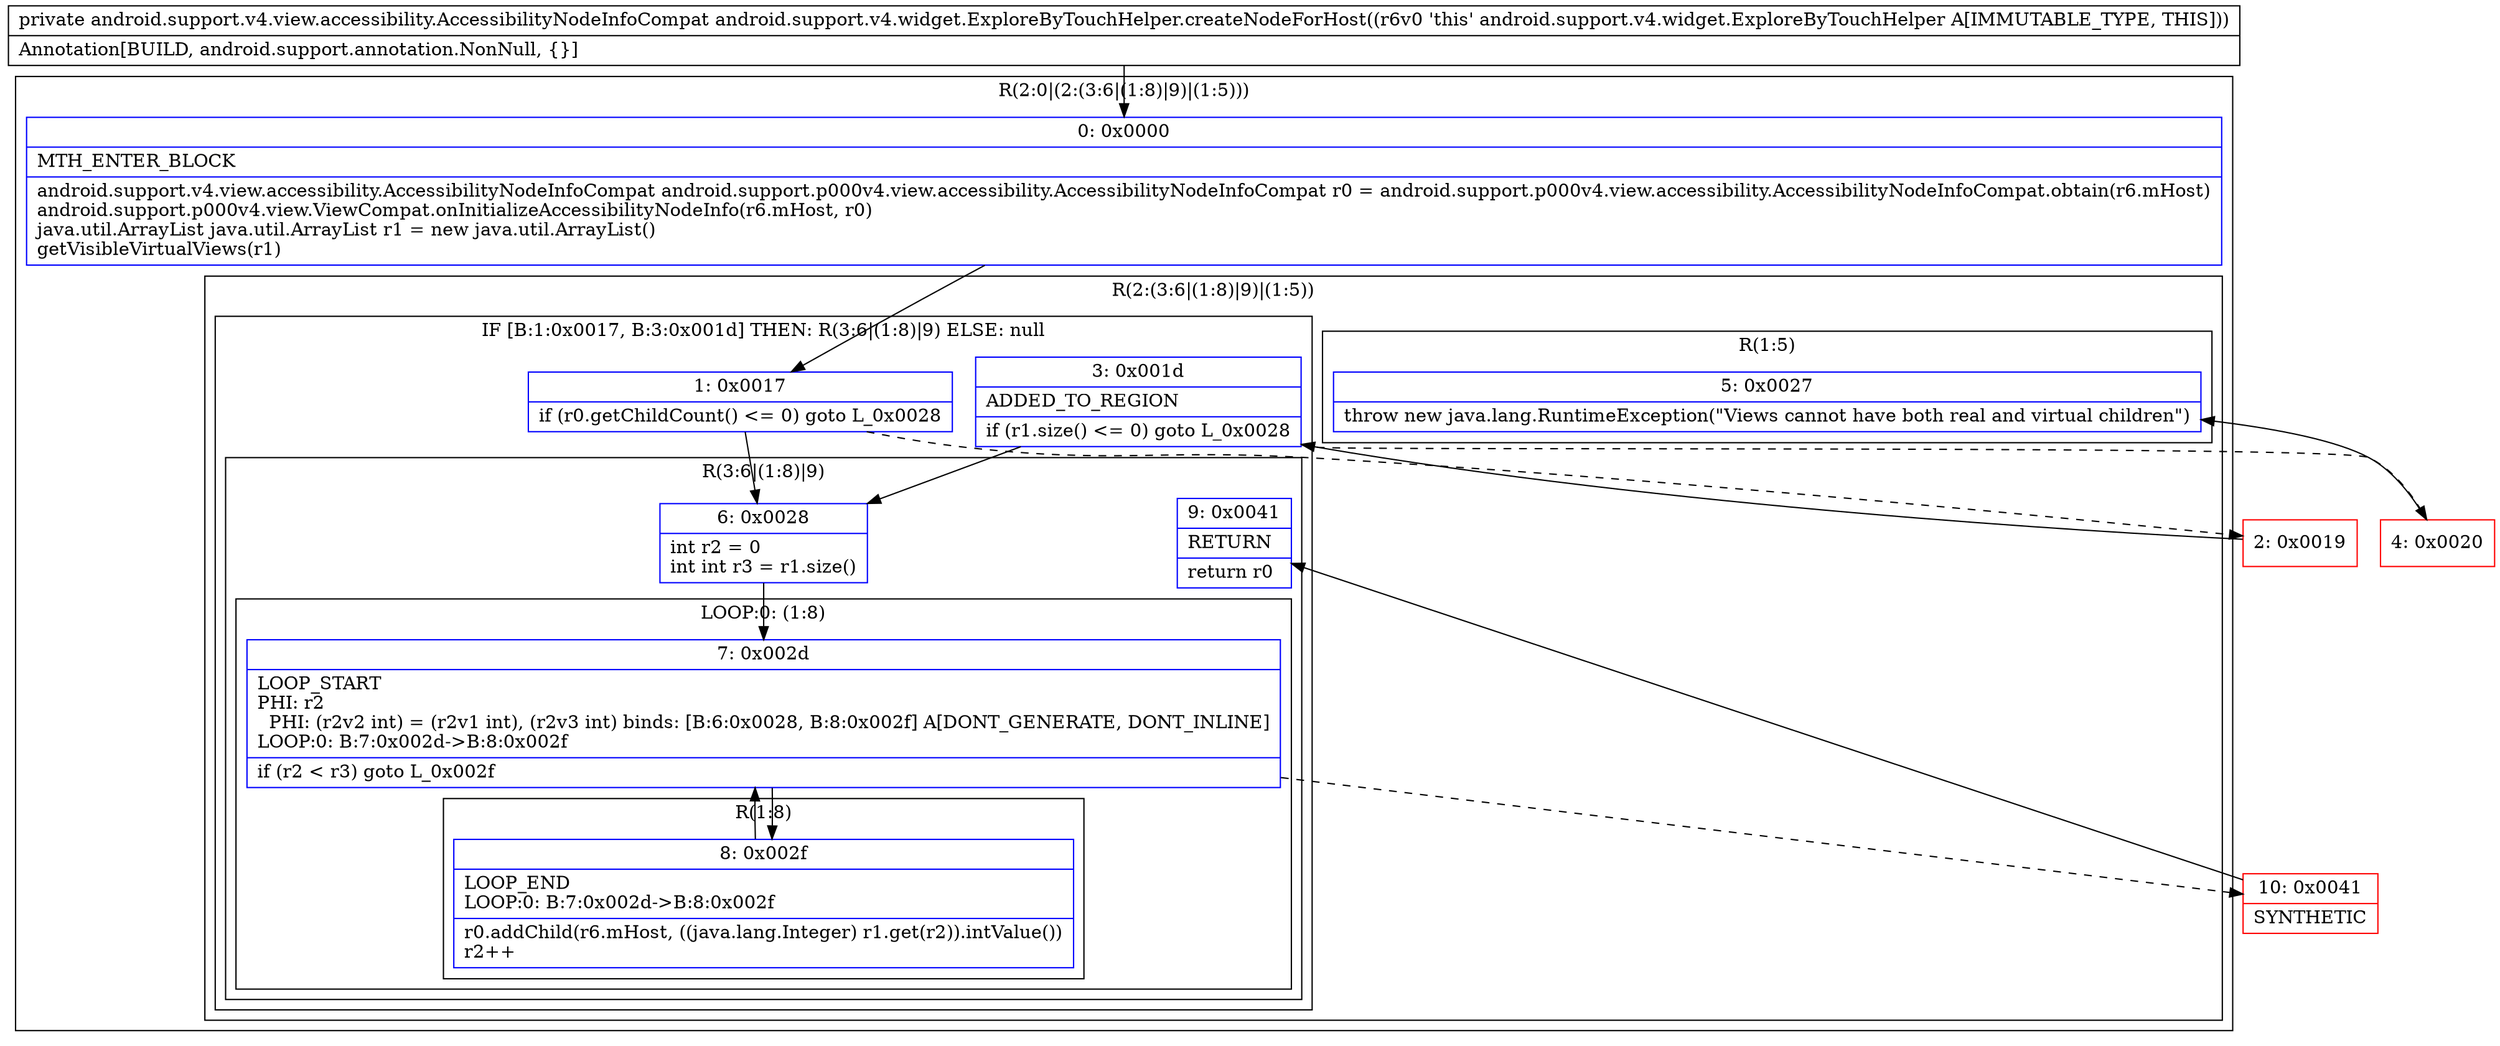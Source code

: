 digraph "CFG forandroid.support.v4.widget.ExploreByTouchHelper.createNodeForHost()Landroid\/support\/v4\/view\/accessibility\/AccessibilityNodeInfoCompat;" {
subgraph cluster_Region_2043497731 {
label = "R(2:0|(2:(3:6|(1:8)|9)|(1:5)))";
node [shape=record,color=blue];
Node_0 [shape=record,label="{0\:\ 0x0000|MTH_ENTER_BLOCK\l|android.support.v4.view.accessibility.AccessibilityNodeInfoCompat android.support.p000v4.view.accessibility.AccessibilityNodeInfoCompat r0 = android.support.p000v4.view.accessibility.AccessibilityNodeInfoCompat.obtain(r6.mHost)\landroid.support.p000v4.view.ViewCompat.onInitializeAccessibilityNodeInfo(r6.mHost, r0)\ljava.util.ArrayList java.util.ArrayList r1 = new java.util.ArrayList()\lgetVisibleVirtualViews(r1)\l}"];
subgraph cluster_Region_2016089206 {
label = "R(2:(3:6|(1:8)|9)|(1:5))";
node [shape=record,color=blue];
subgraph cluster_IfRegion_802485650 {
label = "IF [B:1:0x0017, B:3:0x001d] THEN: R(3:6|(1:8)|9) ELSE: null";
node [shape=record,color=blue];
Node_1 [shape=record,label="{1\:\ 0x0017|if (r0.getChildCount() \<= 0) goto L_0x0028\l}"];
Node_3 [shape=record,label="{3\:\ 0x001d|ADDED_TO_REGION\l|if (r1.size() \<= 0) goto L_0x0028\l}"];
subgraph cluster_Region_515477108 {
label = "R(3:6|(1:8)|9)";
node [shape=record,color=blue];
Node_6 [shape=record,label="{6\:\ 0x0028|int r2 = 0\lint int r3 = r1.size()\l}"];
subgraph cluster_LoopRegion_227507701 {
label = "LOOP:0: (1:8)";
node [shape=record,color=blue];
Node_7 [shape=record,label="{7\:\ 0x002d|LOOP_START\lPHI: r2 \l  PHI: (r2v2 int) = (r2v1 int), (r2v3 int) binds: [B:6:0x0028, B:8:0x002f] A[DONT_GENERATE, DONT_INLINE]\lLOOP:0: B:7:0x002d\-\>B:8:0x002f\l|if (r2 \< r3) goto L_0x002f\l}"];
subgraph cluster_Region_729583584 {
label = "R(1:8)";
node [shape=record,color=blue];
Node_8 [shape=record,label="{8\:\ 0x002f|LOOP_END\lLOOP:0: B:7:0x002d\-\>B:8:0x002f\l|r0.addChild(r6.mHost, ((java.lang.Integer) r1.get(r2)).intValue())\lr2++\l}"];
}
}
Node_9 [shape=record,label="{9\:\ 0x0041|RETURN\l|return r0\l}"];
}
}
subgraph cluster_Region_67285277 {
label = "R(1:5)";
node [shape=record,color=blue];
Node_5 [shape=record,label="{5\:\ 0x0027|throw new java.lang.RuntimeException(\"Views cannot have both real and virtual children\")\l}"];
}
}
}
Node_2 [shape=record,color=red,label="{2\:\ 0x0019}"];
Node_4 [shape=record,color=red,label="{4\:\ 0x0020}"];
Node_10 [shape=record,color=red,label="{10\:\ 0x0041|SYNTHETIC\l}"];
MethodNode[shape=record,label="{private android.support.v4.view.accessibility.AccessibilityNodeInfoCompat android.support.v4.widget.ExploreByTouchHelper.createNodeForHost((r6v0 'this' android.support.v4.widget.ExploreByTouchHelper A[IMMUTABLE_TYPE, THIS]))  | Annotation[BUILD, android.support.annotation.NonNull, \{\}]\l}"];
MethodNode -> Node_0;
Node_0 -> Node_1;
Node_1 -> Node_2[style=dashed];
Node_1 -> Node_6;
Node_3 -> Node_4[style=dashed];
Node_3 -> Node_6;
Node_6 -> Node_7;
Node_7 -> Node_8;
Node_7 -> Node_10[style=dashed];
Node_8 -> Node_7;
Node_2 -> Node_3;
Node_4 -> Node_5;
Node_10 -> Node_9;
}

